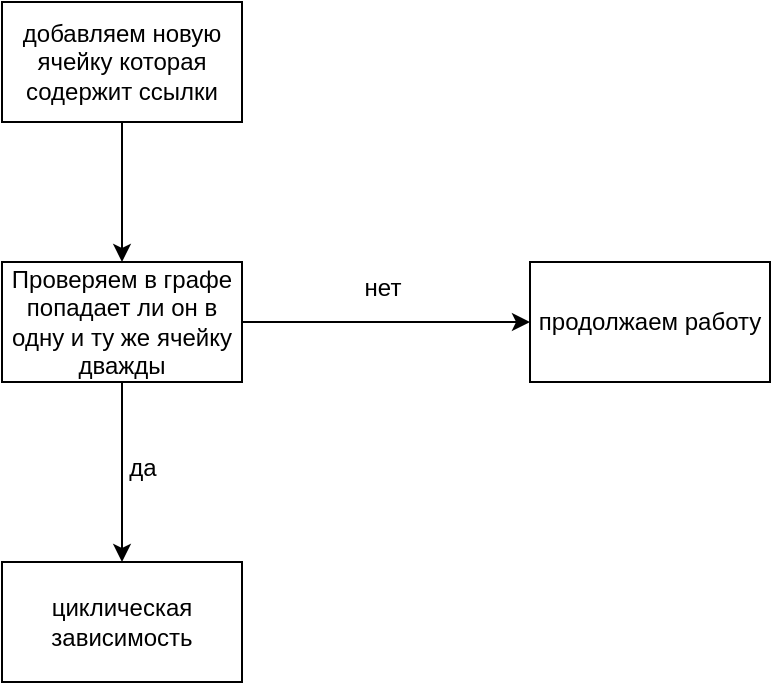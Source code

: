 <mxfile version="21.5.2" type="device">
  <diagram name="Страница 1" id="jpkq7y4-PGBRzC_0zSIr">
    <mxGraphModel dx="1386" dy="767" grid="1" gridSize="10" guides="1" tooltips="1" connect="1" arrows="1" fold="1" page="1" pageScale="1" pageWidth="827" pageHeight="1169" math="0" shadow="0">
      <root>
        <mxCell id="0" />
        <mxCell id="1" parent="0" />
        <mxCell id="mAXIBb8lZ9mhZBGV6BJS-7" style="edgeStyle=orthogonalEdgeStyle;rounded=0;orthogonalLoop=1;jettySize=auto;html=1;entryX=0;entryY=0.5;entryDx=0;entryDy=0;" edge="1" parent="1" source="mAXIBb8lZ9mhZBGV6BJS-2" target="mAXIBb8lZ9mhZBGV6BJS-3">
          <mxGeometry relative="1" as="geometry" />
        </mxCell>
        <mxCell id="mAXIBb8lZ9mhZBGV6BJS-8" style="edgeStyle=orthogonalEdgeStyle;rounded=0;orthogonalLoop=1;jettySize=auto;html=1;exitX=0.5;exitY=1;exitDx=0;exitDy=0;entryX=0.5;entryY=0;entryDx=0;entryDy=0;" edge="1" parent="1" source="mAXIBb8lZ9mhZBGV6BJS-2" target="mAXIBb8lZ9mhZBGV6BJS-4">
          <mxGeometry relative="1" as="geometry" />
        </mxCell>
        <mxCell id="mAXIBb8lZ9mhZBGV6BJS-2" value="Проверяем в графе попадает ли он в одну и ту же ячейку дважды" style="rounded=0;whiteSpace=wrap;html=1;" vertex="1" parent="1">
          <mxGeometry x="90" y="170" width="120" height="60" as="geometry" />
        </mxCell>
        <mxCell id="mAXIBb8lZ9mhZBGV6BJS-3" value="продолжаем работу" style="rounded=0;whiteSpace=wrap;html=1;" vertex="1" parent="1">
          <mxGeometry x="354" y="170" width="120" height="60" as="geometry" />
        </mxCell>
        <mxCell id="mAXIBb8lZ9mhZBGV6BJS-4" value="циклическая зависимость&lt;br&gt;" style="rounded=0;whiteSpace=wrap;html=1;" vertex="1" parent="1">
          <mxGeometry x="90" y="320" width="120" height="60" as="geometry" />
        </mxCell>
        <mxCell id="mAXIBb8lZ9mhZBGV6BJS-6" style="edgeStyle=orthogonalEdgeStyle;rounded=0;orthogonalLoop=1;jettySize=auto;html=1;exitX=0.5;exitY=1;exitDx=0;exitDy=0;" edge="1" parent="1" source="mAXIBb8lZ9mhZBGV6BJS-5" target="mAXIBb8lZ9mhZBGV6BJS-2">
          <mxGeometry relative="1" as="geometry" />
        </mxCell>
        <mxCell id="mAXIBb8lZ9mhZBGV6BJS-5" value="добавляем новую ячейку которая содержит ссылки" style="rounded=0;whiteSpace=wrap;html=1;" vertex="1" parent="1">
          <mxGeometry x="90" y="40" width="120" height="60" as="geometry" />
        </mxCell>
        <mxCell id="mAXIBb8lZ9mhZBGV6BJS-9" value="нет" style="text;html=1;align=center;verticalAlign=middle;resizable=0;points=[];autosize=1;strokeColor=none;fillColor=none;" vertex="1" parent="1">
          <mxGeometry x="260" y="168" width="40" height="30" as="geometry" />
        </mxCell>
        <mxCell id="mAXIBb8lZ9mhZBGV6BJS-11" value="да" style="text;html=1;align=center;verticalAlign=middle;resizable=0;points=[];autosize=1;strokeColor=none;fillColor=none;" vertex="1" parent="1">
          <mxGeometry x="140" y="258" width="40" height="30" as="geometry" />
        </mxCell>
      </root>
    </mxGraphModel>
  </diagram>
</mxfile>
